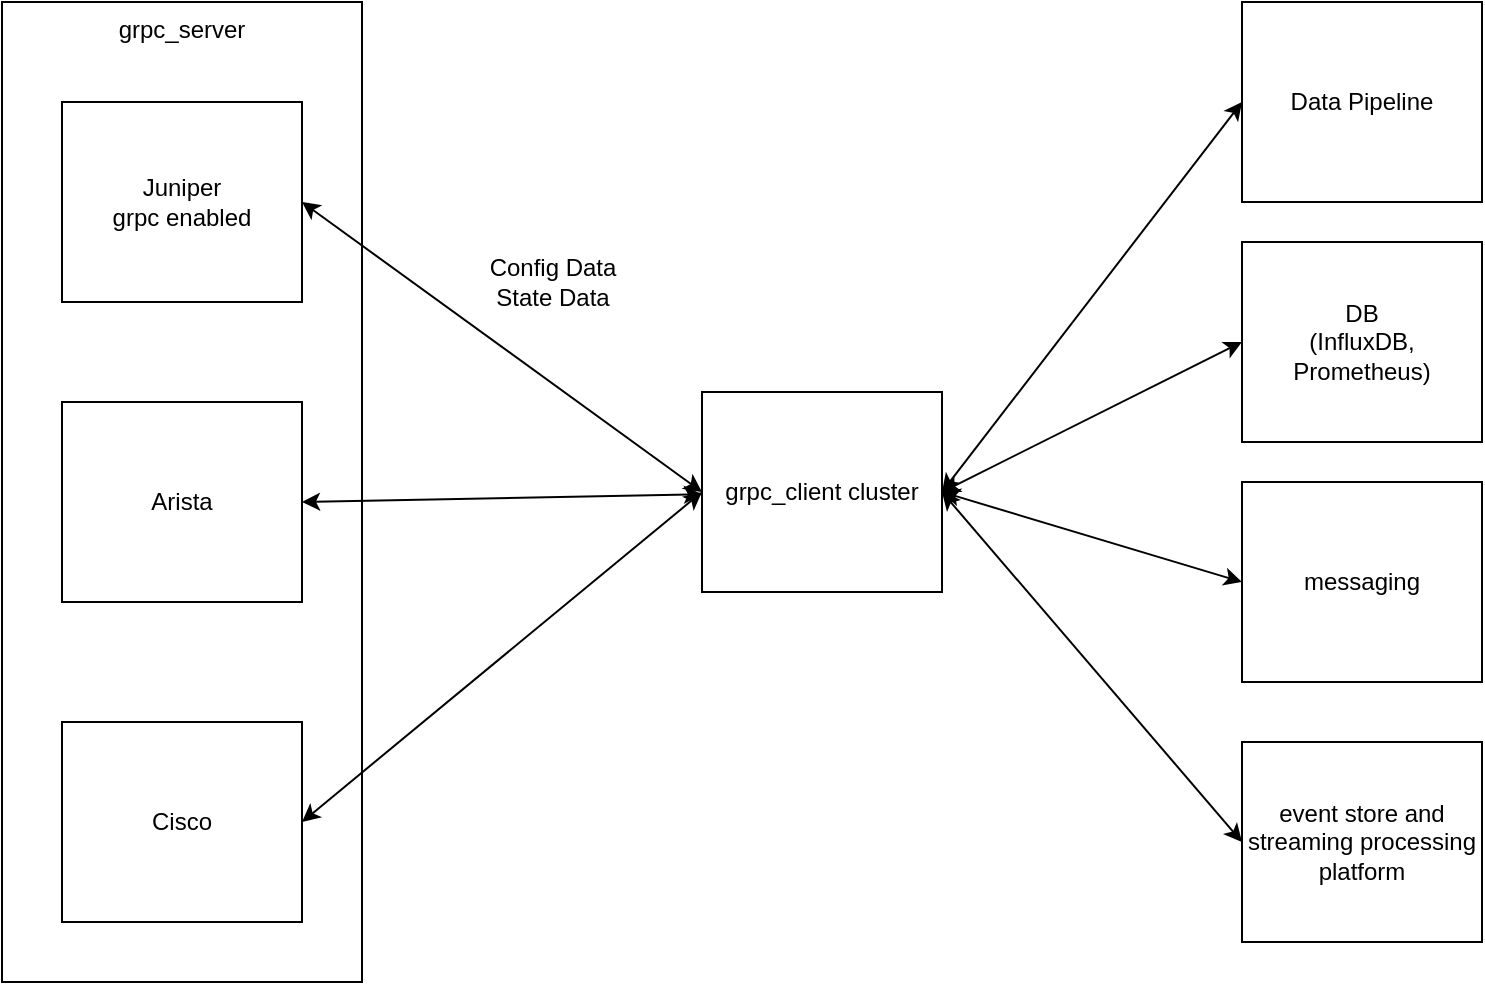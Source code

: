 <mxfile>
    <diagram id="76c6-rYqdEee7mGyNVNh" name="Page-1">
        <mxGraphModel dx="883" dy="620" grid="1" gridSize="10" guides="1" tooltips="1" connect="1" arrows="1" fold="1" page="1" pageScale="1" pageWidth="850" pageHeight="1100" math="0" shadow="0">
            <root>
                <mxCell id="0"/>
                <mxCell id="1" parent="0"/>
                <mxCell id="6" value="grpc_server" style="whiteSpace=wrap;html=1;verticalAlign=top;" vertex="1" parent="1">
                    <mxGeometry x="10" y="90" width="180" height="490" as="geometry"/>
                </mxCell>
                <mxCell id="7" style="html=1;exitX=1;exitY=0.5;exitDx=0;exitDy=0;entryX=0;entryY=0.5;entryDx=0;entryDy=0;startArrow=classic;startFill=1;" edge="1" parent="1" source="2" target="5">
                    <mxGeometry relative="1" as="geometry"/>
                </mxCell>
                <mxCell id="2" value="Juniper&lt;br&gt;grpc enabled" style="whiteSpace=wrap;html=1;" vertex="1" parent="1">
                    <mxGeometry x="40" y="140" width="120" height="100" as="geometry"/>
                </mxCell>
                <mxCell id="8" style="html=1;exitX=1;exitY=0.5;exitDx=0;exitDy=0;startArrow=classic;startFill=1;" edge="1" parent="1" source="3" target="5">
                    <mxGeometry relative="1" as="geometry"/>
                </mxCell>
                <mxCell id="3" value="Arista" style="whiteSpace=wrap;html=1;" vertex="1" parent="1">
                    <mxGeometry x="40" y="290" width="120" height="100" as="geometry"/>
                </mxCell>
                <mxCell id="9" style="edgeStyle=none;html=1;exitX=1;exitY=0.5;exitDx=0;exitDy=0;startArrow=classic;startFill=1;entryX=0;entryY=0.5;entryDx=0;entryDy=0;" edge="1" parent="1" source="4" target="5">
                    <mxGeometry relative="1" as="geometry">
                        <mxPoint x="390" y="340" as="targetPoint"/>
                    </mxGeometry>
                </mxCell>
                <mxCell id="4" value="Cisco" style="whiteSpace=wrap;html=1;" vertex="1" parent="1">
                    <mxGeometry x="40" y="450" width="120" height="100" as="geometry"/>
                </mxCell>
                <mxCell id="16" style="html=1;exitX=1;exitY=0.5;exitDx=0;exitDy=0;entryX=0;entryY=0.5;entryDx=0;entryDy=0;startArrow=classic;startFill=1;" edge="1" parent="1" source="5" target="10">
                    <mxGeometry relative="1" as="geometry"/>
                </mxCell>
                <mxCell id="17" style="edgeStyle=none;html=1;exitX=1;exitY=0.5;exitDx=0;exitDy=0;entryX=0;entryY=0.5;entryDx=0;entryDy=0;startArrow=classic;startFill=1;" edge="1" parent="1" source="5" target="11">
                    <mxGeometry relative="1" as="geometry"/>
                </mxCell>
                <mxCell id="18" style="edgeStyle=none;html=1;exitX=1;exitY=0.5;exitDx=0;exitDy=0;entryX=0;entryY=0.5;entryDx=0;entryDy=0;startArrow=classic;startFill=1;" edge="1" parent="1" source="5" target="12">
                    <mxGeometry relative="1" as="geometry"/>
                </mxCell>
                <mxCell id="19" style="edgeStyle=none;html=1;exitX=1;exitY=0.5;exitDx=0;exitDy=0;entryX=0;entryY=0.5;entryDx=0;entryDy=0;startArrow=classic;startFill=1;" edge="1" parent="1" source="5" target="13">
                    <mxGeometry relative="1" as="geometry"/>
                </mxCell>
                <mxCell id="5" value="grpc_client cluster" style="whiteSpace=wrap;html=1;" vertex="1" parent="1">
                    <mxGeometry x="360" y="285" width="120" height="100" as="geometry"/>
                </mxCell>
                <mxCell id="10" value="Data Pipeline" style="whiteSpace=wrap;html=1;" vertex="1" parent="1">
                    <mxGeometry x="630" y="90" width="120" height="100" as="geometry"/>
                </mxCell>
                <mxCell id="11" value="DB&lt;br&gt;(InfluxDB, Prometheus)" style="whiteSpace=wrap;html=1;" vertex="1" parent="1">
                    <mxGeometry x="630" y="210" width="120" height="100" as="geometry"/>
                </mxCell>
                <mxCell id="12" value="messaging" style="whiteSpace=wrap;html=1;" vertex="1" parent="1">
                    <mxGeometry x="630" y="330" width="120" height="100" as="geometry"/>
                </mxCell>
                <mxCell id="13" value="event store and streaming processing platform" style="whiteSpace=wrap;html=1;" vertex="1" parent="1">
                    <mxGeometry x="630" y="460" width="120" height="100" as="geometry"/>
                </mxCell>
                <mxCell id="15" value="Config Data&lt;br&gt;State Data" style="text;html=1;align=center;verticalAlign=middle;resizable=0;points=[];autosize=1;strokeColor=none;fillColor=none;" vertex="1" parent="1">
                    <mxGeometry x="240" y="210" width="90" height="40" as="geometry"/>
                </mxCell>
            </root>
        </mxGraphModel>
    </diagram>
</mxfile>